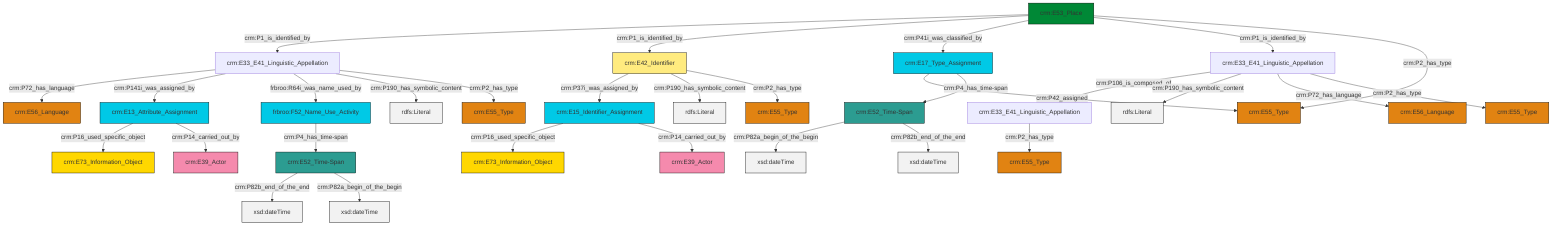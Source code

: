 graph TD
classDef Literal fill:#f2f2f2,stroke:#000000;
classDef CRM_Entity fill:#FFFFFF,stroke:#000000;
classDef Temporal_Entity fill:#00C9E6, stroke:#000000;
classDef Type fill:#E18312, stroke:#000000;
classDef Time-Span fill:#2C9C91, stroke:#000000;
classDef Appellation fill:#FFEB7F, stroke:#000000;
classDef Place fill:#008836, stroke:#000000;
classDef Persistent_Item fill:#B266B2, stroke:#000000;
classDef Conceptual_Object fill:#FFD700, stroke:#000000;
classDef Physical_Thing fill:#D2B48C, stroke:#000000;
classDef Actor fill:#f58aad, stroke:#000000;
classDef PC_Classes fill:#4ce600, stroke:#000000;
classDef Multi fill:#cccccc,stroke:#000000;

2["crm:E33_E41_Linguistic_Appellation"]:::Default -->|crm:P106_is_composed_of| 3["crm:E33_E41_Linguistic_Appellation"]:::Default
10["frbroo:F52_Name_Use_Activity"]:::Temporal_Entity -->|crm:P4_has_time-span| 0["crm:E52_Time-Span"]:::Time-Span
11["crm:E33_E41_Linguistic_Appellation"]:::Default -->|crm:P72_has_language| 12["crm:E56_Language"]:::Type
11["crm:E33_E41_Linguistic_Appellation"]:::Default -->|crm:P141i_was_assigned_by| 14["crm:E13_Attribute_Assignment"]:::Temporal_Entity
15["crm:E42_Identifier"]:::Appellation -->|crm:P37i_was_assigned_by| 16["crm:E15_Identifier_Assignment"]:::Temporal_Entity
2["crm:E33_E41_Linguistic_Appellation"]:::Default -->|crm:P190_has_symbolic_content| 17[rdfs:Literal]:::Literal
0["crm:E52_Time-Span"]:::Time-Span -->|crm:P82b_end_of_the_end| 20[xsd:dateTime]:::Literal
21["crm:E52_Time-Span"]:::Time-Span -->|crm:P82a_begin_of_the_begin| 22[xsd:dateTime]:::Literal
25["crm:E17_Type_Assignment"]:::Temporal_Entity -->|crm:P42_assigned| 26["crm:E55_Type"]:::Type
2["crm:E33_E41_Linguistic_Appellation"]:::Default -->|crm:P72_has_language| 23["crm:E56_Language"]:::Type
25["crm:E17_Type_Assignment"]:::Temporal_Entity -->|crm:P4_has_time-span| 21["crm:E52_Time-Span"]:::Time-Span
11["crm:E33_E41_Linguistic_Appellation"]:::Default -->|frbroo:R64i_was_name_used_by| 10["frbroo:F52_Name_Use_Activity"]:::Temporal_Entity
30["crm:E53_Place"]:::Place -->|crm:P1_is_identified_by| 11["crm:E33_E41_Linguistic_Appellation"]:::Default
0["crm:E52_Time-Span"]:::Time-Span -->|crm:P82a_begin_of_the_begin| 31[xsd:dateTime]:::Literal
3["crm:E33_E41_Linguistic_Appellation"]:::Default -->|crm:P2_has_type| 32["crm:E55_Type"]:::Type
11["crm:E33_E41_Linguistic_Appellation"]:::Default -->|crm:P190_has_symbolic_content| 33[rdfs:Literal]:::Literal
30["crm:E53_Place"]:::Place -->|crm:P1_is_identified_by| 15["crm:E42_Identifier"]:::Appellation
11["crm:E33_E41_Linguistic_Appellation"]:::Default -->|crm:P2_has_type| 36["crm:E55_Type"]:::Type
30["crm:E53_Place"]:::Place -->|crm:P41i_was_classified_by| 25["crm:E17_Type_Assignment"]:::Temporal_Entity
14["crm:E13_Attribute_Assignment"]:::Temporal_Entity -->|crm:P16_used_specific_object| 28["crm:E73_Information_Object"]:::Conceptual_Object
15["crm:E42_Identifier"]:::Appellation -->|crm:P190_has_symbolic_content| 44[rdfs:Literal]:::Literal
16["crm:E15_Identifier_Assignment"]:::Temporal_Entity -->|crm:P16_used_specific_object| 38["crm:E73_Information_Object"]:::Conceptual_Object
15["crm:E42_Identifier"]:::Appellation -->|crm:P2_has_type| 4["crm:E55_Type"]:::Type
2["crm:E33_E41_Linguistic_Appellation"]:::Default -->|crm:P2_has_type| 8["crm:E55_Type"]:::Type
30["crm:E53_Place"]:::Place -->|crm:P1_is_identified_by| 2["crm:E33_E41_Linguistic_Appellation"]:::Default
21["crm:E52_Time-Span"]:::Time-Span -->|crm:P82b_end_of_the_end| 51[xsd:dateTime]:::Literal
14["crm:E13_Attribute_Assignment"]:::Temporal_Entity -->|crm:P14_carried_out_by| 34["crm:E39_Actor"]:::Actor
30["crm:E53_Place"]:::Place -->|crm:P2_has_type| 26["crm:E55_Type"]:::Type
16["crm:E15_Identifier_Assignment"]:::Temporal_Entity -->|crm:P14_carried_out_by| 6["crm:E39_Actor"]:::Actor